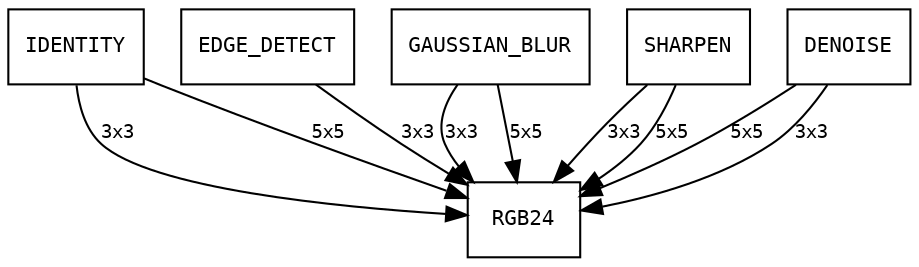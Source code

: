 digraph mpix_op_convert_list {
    node [fontname=monospace, fontsize=10, shape=record];

    RGB24 [ label="RGB24" URL="@ref MPIX_FMT_RGB24"];
    IDENTITY [ label="IDENTITY" URL="@ref MPIX_KERNEL_IDENTITY"];
    IDENTITY -> RGB24 [label="3x3", fontname=monospace, fontsize=9];

    RGB24 [ label="RGB24" URL="@ref MPIX_FMT_RGB24"];
    IDENTITY [ label="IDENTITY" URL="@ref MPIX_KERNEL_IDENTITY"];
    IDENTITY -> RGB24 [label="5x5", fontname=monospace, fontsize=9];

    RGB24 [ label="RGB24" URL="@ref MPIX_FMT_RGB24"];
    EDGE_DETECT [ label="EDGE_DETECT" URL="@ref MPIX_KERNEL_EDGE_DETECT"];
    EDGE_DETECT -> RGB24 [label="3x3", fontname=monospace, fontsize=9];

    RGB24 [ label="RGB24" URL="@ref MPIX_FMT_RGB24"];
    GAUSSIAN_BLUR [ label="GAUSSIAN_BLUR" URL="@ref MPIX_KERNEL_GAUSSIAN_BLUR"];
    GAUSSIAN_BLUR -> RGB24 [label="3x3", fontname=monospace, fontsize=9];

    RGB24 [ label="RGB24" URL="@ref MPIX_FMT_RGB24"];
    GAUSSIAN_BLUR [ label="GAUSSIAN_BLUR" URL="@ref MPIX_KERNEL_GAUSSIAN_BLUR"];
    GAUSSIAN_BLUR -> RGB24 [label="5x5", fontname=monospace, fontsize=9];

    RGB24 [ label="RGB24" URL="@ref MPIX_FMT_RGB24"];
    SHARPEN [ label="SHARPEN" URL="@ref MPIX_KERNEL_SHARPEN"];
    SHARPEN -> RGB24 [label="3x3", fontname=monospace, fontsize=9];

    RGB24 [ label="RGB24" URL="@ref MPIX_FMT_RGB24"];
    SHARPEN [ label="SHARPEN" URL="@ref MPIX_KERNEL_SHARPEN"];
    SHARPEN -> RGB24 [label="5x5", fontname=monospace, fontsize=9];

    RGB24 [ label="RGB24" URL="@ref MPIX_FMT_RGB24"];
    DENOISE [ label="DENOISE" URL="@ref MPIX_KERNEL_DENOISE"];
    DENOISE -> RGB24 [label="5x5", fontname=monospace, fontsize=9];

    RGB24 [ label="RGB24" URL="@ref MPIX_FMT_RGB24"];
    DENOISE [ label="DENOISE" URL="@ref MPIX_KERNEL_DENOISE"];
    DENOISE -> RGB24 [label="3x3", fontname=monospace, fontsize=9];
}
